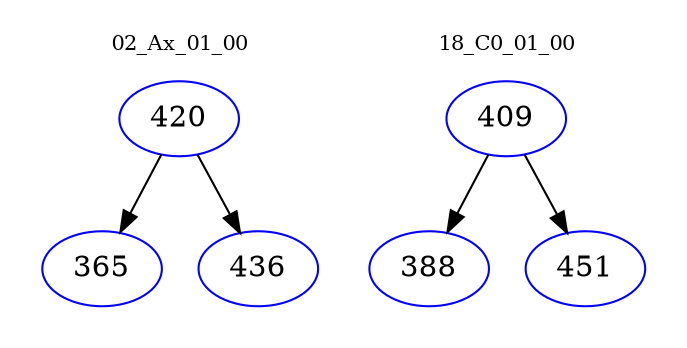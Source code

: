digraph{
subgraph cluster_0 {
color = white
label = "02_Ax_01_00";
fontsize=10;
T0_420 [label="420", color="blue"]
T0_420 -> T0_365 [color="black"]
T0_365 [label="365", color="blue"]
T0_420 -> T0_436 [color="black"]
T0_436 [label="436", color="blue"]
}
subgraph cluster_1 {
color = white
label = "18_C0_01_00";
fontsize=10;
T1_409 [label="409", color="blue"]
T1_409 -> T1_388 [color="black"]
T1_388 [label="388", color="blue"]
T1_409 -> T1_451 [color="black"]
T1_451 [label="451", color="blue"]
}
}
